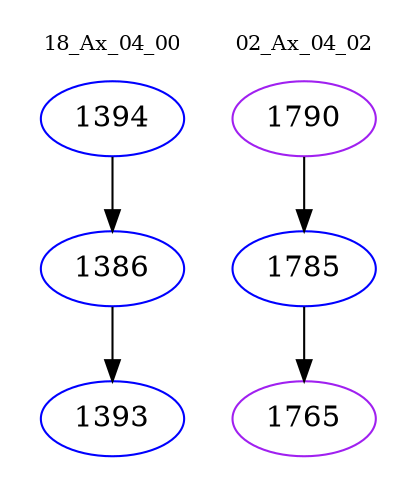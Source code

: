 digraph{
subgraph cluster_0 {
color = white
label = "18_Ax_04_00";
fontsize=10;
T0_1394 [label="1394", color="blue"]
T0_1394 -> T0_1386 [color="black"]
T0_1386 [label="1386", color="blue"]
T0_1386 -> T0_1393 [color="black"]
T0_1393 [label="1393", color="blue"]
}
subgraph cluster_1 {
color = white
label = "02_Ax_04_02";
fontsize=10;
T1_1790 [label="1790", color="purple"]
T1_1790 -> T1_1785 [color="black"]
T1_1785 [label="1785", color="blue"]
T1_1785 -> T1_1765 [color="black"]
T1_1765 [label="1765", color="purple"]
}
}
